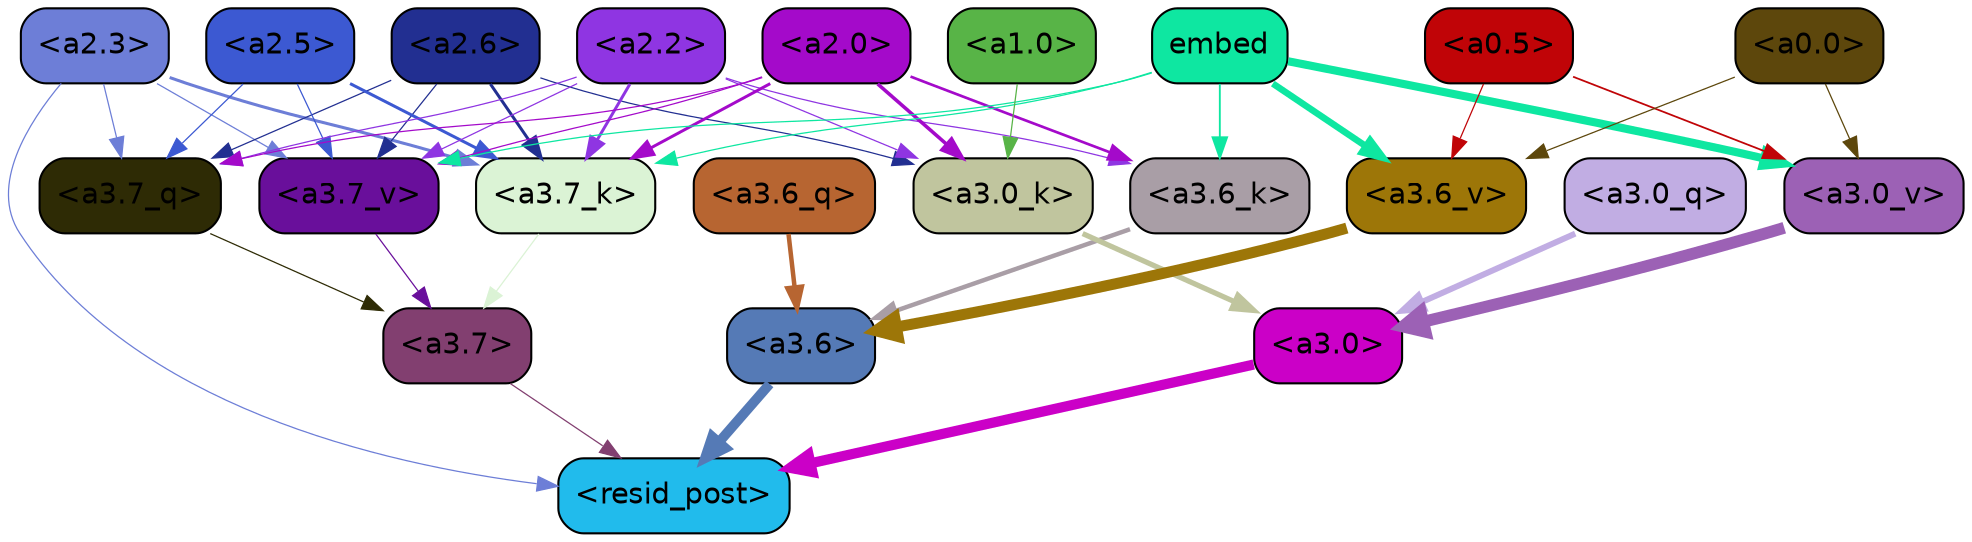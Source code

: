 strict digraph "" {
	graph [bgcolor=transparent,
		layout=dot,
		overlap=false,
		splines=true
	];
	"<a3.7>"	[color=black,
		fillcolor="#823f70",
		fontname=Helvetica,
		shape=box,
		style="filled, rounded"];
	"<resid_post>"	[color=black,
		fillcolor="#21bbec",
		fontname=Helvetica,
		shape=box,
		style="filled, rounded"];
	"<a3.7>" -> "<resid_post>"	[color="#823f70",
		penwidth=0.6];
	"<a3.6>"	[color=black,
		fillcolor="#557ab6",
		fontname=Helvetica,
		shape=box,
		style="filled, rounded"];
	"<a3.6>" -> "<resid_post>"	[color="#557ab6",
		penwidth=4.746312499046326];
	"<a3.0>"	[color=black,
		fillcolor="#cb00c7",
		fontname=Helvetica,
		shape=box,
		style="filled, rounded"];
	"<a3.0>" -> "<resid_post>"	[color="#cb00c7",
		penwidth=4.896343111991882];
	"<a2.3>"	[color=black,
		fillcolor="#6d7ed7",
		fontname=Helvetica,
		shape=box,
		style="filled, rounded"];
	"<a2.3>" -> "<resid_post>"	[color="#6d7ed7",
		penwidth=0.6];
	"<a3.7_q>"	[color=black,
		fillcolor="#2e2b05",
		fontname=Helvetica,
		shape=box,
		style="filled, rounded"];
	"<a2.3>" -> "<a3.7_q>"	[color="#6d7ed7",
		penwidth=0.6];
	"<a3.7_k>"	[color=black,
		fillcolor="#dbf3d5",
		fontname=Helvetica,
		shape=box,
		style="filled, rounded"];
	"<a2.3>" -> "<a3.7_k>"	[color="#6d7ed7",
		penwidth=1.467104621231556];
	"<a3.7_v>"	[color=black,
		fillcolor="#690f9b",
		fontname=Helvetica,
		shape=box,
		style="filled, rounded"];
	"<a2.3>" -> "<a3.7_v>"	[color="#6d7ed7",
		penwidth=0.6];
	"<a3.7_q>" -> "<a3.7>"	[color="#2e2b05",
		penwidth=0.6];
	"<a3.6_q>"	[color=black,
		fillcolor="#b76531",
		fontname=Helvetica,
		shape=box,
		style="filled, rounded"];
	"<a3.6_q>" -> "<a3.6>"	[color="#b76531",
		penwidth=2.160832464694977];
	"<a3.0_q>"	[color=black,
		fillcolor="#c1ade3",
		fontname=Helvetica,
		shape=box,
		style="filled, rounded"];
	"<a3.0_q>" -> "<a3.0>"	[color="#c1ade3",
		penwidth=2.870753765106201];
	"<a3.7_k>" -> "<a3.7>"	[color="#dbf3d5",
		penwidth=0.6];
	"<a3.6_k>"	[color=black,
		fillcolor="#a99ea6",
		fontname=Helvetica,
		shape=box,
		style="filled, rounded"];
	"<a3.6_k>" -> "<a3.6>"	[color="#a99ea6",
		penwidth=2.13908451795578];
	"<a3.0_k>"	[color=black,
		fillcolor="#c0c59e",
		fontname=Helvetica,
		shape=box,
		style="filled, rounded"];
	"<a3.0_k>" -> "<a3.0>"	[color="#c0c59e",
		penwidth=2.520303964614868];
	"<a3.7_v>" -> "<a3.7>"	[color="#690f9b",
		penwidth=0.6];
	"<a3.6_v>"	[color=black,
		fillcolor="#9d7608",
		fontname=Helvetica,
		shape=box,
		style="filled, rounded"];
	"<a3.6_v>" -> "<a3.6>"	[color="#9d7608",
		penwidth=5.297133803367615];
	"<a3.0_v>"	[color=black,
		fillcolor="#9c61b5",
		fontname=Helvetica,
		shape=box,
		style="filled, rounded"];
	"<a3.0_v>" -> "<a3.0>"	[color="#9c61b5",
		penwidth=5.680712580680847];
	"<a2.6>"	[color=black,
		fillcolor="#222f91",
		fontname=Helvetica,
		shape=box,
		style="filled, rounded"];
	"<a2.6>" -> "<a3.7_q>"	[color="#222f91",
		penwidth=0.6];
	"<a2.6>" -> "<a3.7_k>"	[color="#222f91",
		penwidth=1.4453159049153328];
	"<a2.6>" -> "<a3.0_k>"	[color="#222f91",
		penwidth=0.6];
	"<a2.6>" -> "<a3.7_v>"	[color="#222f91",
		penwidth=0.6];
	"<a2.5>"	[color=black,
		fillcolor="#3c59d2",
		fontname=Helvetica,
		shape=box,
		style="filled, rounded"];
	"<a2.5>" -> "<a3.7_q>"	[color="#3c59d2",
		penwidth=0.6];
	"<a2.5>" -> "<a3.7_k>"	[color="#3c59d2",
		penwidth=1.4526091292500496];
	"<a2.5>" -> "<a3.7_v>"	[color="#3c59d2",
		penwidth=0.6];
	"<a2.2>"	[color=black,
		fillcolor="#8f35e2",
		fontname=Helvetica,
		shape=box,
		style="filled, rounded"];
	"<a2.2>" -> "<a3.7_q>"	[color="#8f35e2",
		penwidth=0.6];
	"<a2.2>" -> "<a3.7_k>"	[color="#8f35e2",
		penwidth=1.4310357049107552];
	"<a2.2>" -> "<a3.6_k>"	[color="#8f35e2",
		penwidth=0.6];
	"<a2.2>" -> "<a3.0_k>"	[color="#8f35e2",
		penwidth=0.6];
	"<a2.2>" -> "<a3.7_v>"	[color="#8f35e2",
		penwidth=0.6];
	"<a2.0>"	[color=black,
		fillcolor="#a40aca",
		fontname=Helvetica,
		shape=box,
		style="filled, rounded"];
	"<a2.0>" -> "<a3.7_q>"	[color="#a40aca",
		penwidth=0.6];
	"<a2.0>" -> "<a3.7_k>"	[color="#a40aca",
		penwidth=1.4314699843525887];
	"<a2.0>" -> "<a3.6_k>"	[color="#a40aca",
		penwidth=1.2950235605239868];
	"<a2.0>" -> "<a3.0_k>"	[color="#a40aca",
		penwidth=1.712992787361145];
	"<a2.0>" -> "<a3.7_v>"	[color="#a40aca",
		penwidth=0.6];
	embed	[color=black,
		fillcolor="#0ee7a1",
		fontname=Helvetica,
		shape=box,
		style="filled, rounded"];
	embed -> "<a3.7_k>"	[color="#0ee7a1",
		penwidth=0.6];
	embed -> "<a3.6_k>"	[color="#0ee7a1",
		penwidth=0.891706109046936];
	embed -> "<a3.7_v>"	[color="#0ee7a1",
		penwidth=0.6];
	embed -> "<a3.6_v>"	[color="#0ee7a1",
		penwidth=3.1766927242279053];
	embed -> "<a3.0_v>"	[color="#0ee7a1",
		penwidth=3.9005755856633186];
	"<a1.0>"	[color=black,
		fillcolor="#58b447",
		fontname=Helvetica,
		shape=box,
		style="filled, rounded"];
	"<a1.0>" -> "<a3.0_k>"	[color="#58b447",
		penwidth=0.6];
	"<a0.5>"	[color=black,
		fillcolor="#c00407",
		fontname=Helvetica,
		shape=box,
		style="filled, rounded"];
	"<a0.5>" -> "<a3.6_v>"	[color="#c00407",
		penwidth=0.6];
	"<a0.5>" -> "<a3.0_v>"	[color="#c00407",
		penwidth=0.8493617177009583];
	"<a0.0>"	[color=black,
		fillcolor="#5d470c",
		fontname=Helvetica,
		shape=box,
		style="filled, rounded"];
	"<a0.0>" -> "<a3.6_v>"	[color="#5d470c",
		penwidth=0.6];
	"<a0.0>" -> "<a3.0_v>"	[color="#5d470c",
		penwidth=0.6];
}
